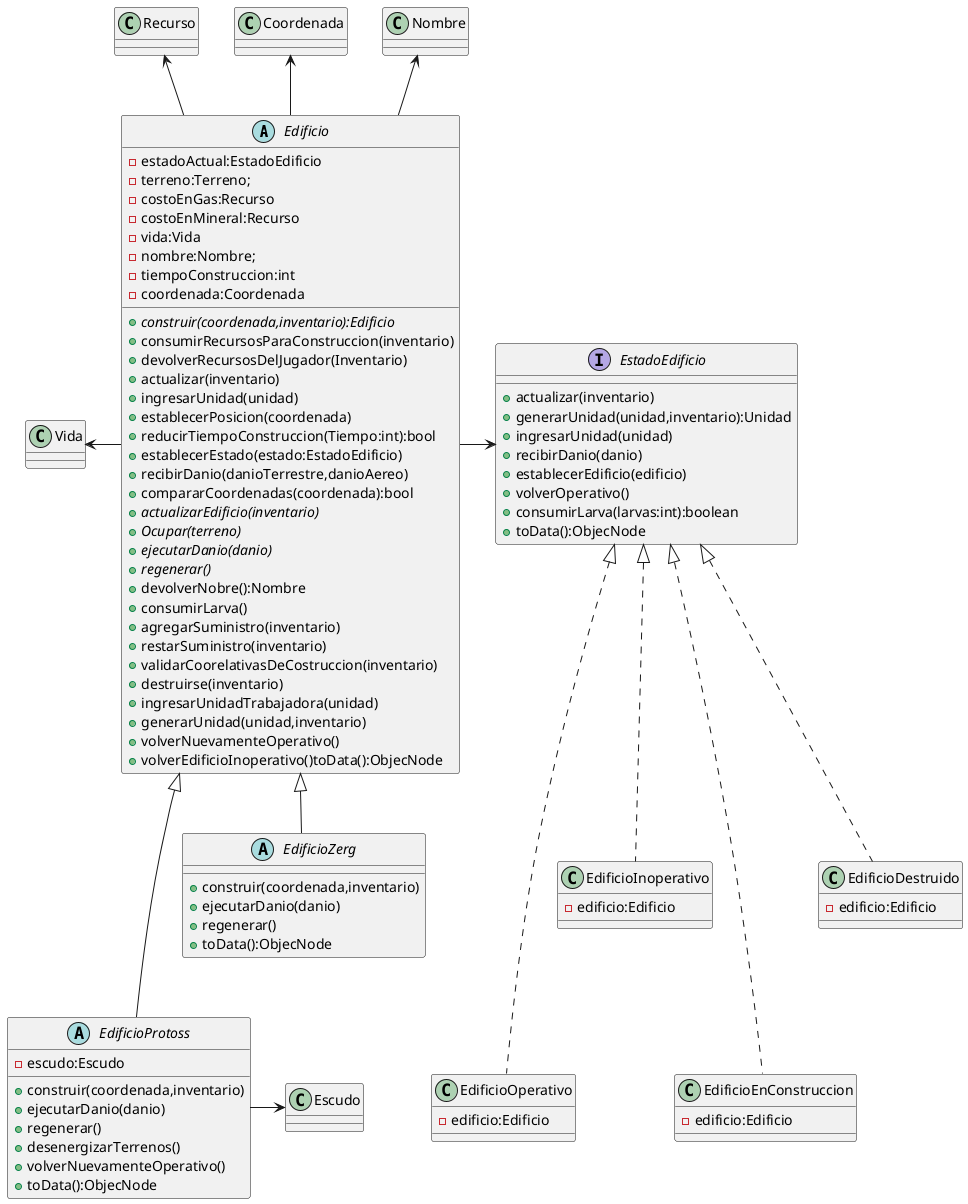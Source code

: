 @startuml


abstract Edificio{
-estadoActual:EstadoEdificio
-terreno:Terreno;
-costoEnGas:Recurso
-costoEnMineral:Recurso
-vida:Vida
-nombre:Nombre;
-tiempoConstruccion:int
-coordenada:Coordenada

+{abstract}construir(coordenada,inventario):Edificio
+consumirRecursosParaConstruccion(inventario)
+devolverRecursosDelJugador(Inventario)
+actualizar(inventario)
+ingresarUnidad(unidad)
+establecerPosicion(coordenada)
+reducirTiempoConstruccion(Tiempo:int):bool
+establecerEstado(estado:EstadoEdificio)
+recibirDanio(danioTerrestre,danioAereo)
+compararCoordenadas(coordenada):bool
+{abstract}actualizarEdificio(inventario)
+{abstract}Ocupar(terreno)
+{abstract}ejecutarDanio(danio)
+{abstract}regenerar()
+devolverNobre():Nombre
+consumirLarva()
+agregarSuministro(inventario)
+restarSuministro(inventario)
+validarCoorelativasDeCostruccion(inventario)
+destruirse(inventario)
+ingresarUnidadTrabajadora(unidad)
+generarUnidad(unidad,inventario)
+volverNuevamenteOperativo()
+volverEdificioInoperativo()toData():ObjecNode

}


interface EstadoEdificio{
 +actualizar(inventario)
+generarUnidad(unidad,inventario):Unidad
+ingresarUnidad(unidad)
+recibirDanio(danio)
+establecerEdificio(edificio)
+volverOperativo()
+consumirLarva(larvas:int):boolean
+toData():ObjecNode

}


abstract EdificioProtoss{
-escudo:Escudo
+construir(coordenada,inventario)
+ejecutarDanio(danio)
+regenerar()
+desenergizarTerrenos()
+volverNuevamenteOperativo()
+toData():ObjecNode
}


abstract EdificioZerg{
+construir(coordenada,inventario)
+ejecutarDanio(danio)
+regenerar()
+toData():ObjecNode
'+establecerTerreno(terreno)
'{abstract}+ocupar
'{abstract}+validarCoorelativasDeCostruccion(inventario)
}

class EdificioOperativo{
-edificio:Edificio
}
class EdificioInoperativo{
-edificio:Edificio
}
class EdificioEnConstruccion{
-edificio:Edificio
}
class EdificioDestruido{
-edificio:Edificio
}
Edificio-> EstadoEdificio
EstadoEdificio <|..EdificioInoperativo
EstadoEdificio <|...EdificioOperativo
EstadoEdificio <|...EdificioEnConstruccion
EstadoEdificio <|..EdificioDestruido
Edificio <|--- EdificioProtoss
Edificio <|-- EdificioZerg
Edificio -up-> Nombre
Edificio -up-> Coordenada
Edificio -up-> Recurso
Edificio -left> Vida
EdificioProtoss -> Escudo
@enduml